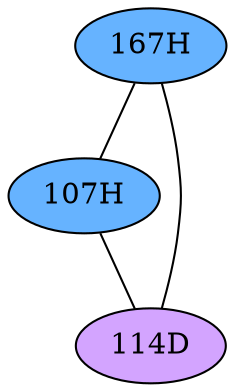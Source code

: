 // The Round Table
graph {
	"167H" [fillcolor="#66B3FF" style=radial]
	"107H" [fillcolor="#66B3FF" style=radial]
	"167H" -- "107H" [penwidth=1]
	"167H" [fillcolor="#66B3FF" style=radial]
	"114D" [fillcolor="#D3A4FF" style=radial]
	"167H" -- "114D" [penwidth=1]
	"107H" [fillcolor="#66B3FF" style=radial]
	"114D" [fillcolor="#D3A4FF" style=radial]
	"107H" -- "114D" [penwidth=1]
}
